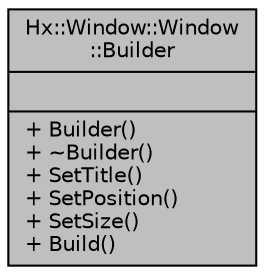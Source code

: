 digraph "Hx::Window::Window::Builder"
{
  edge [fontname="Helvetica",fontsize="10",labelfontname="Helvetica",labelfontsize="10"];
  node [fontname="Helvetica",fontsize="10",shape=record];
  Node1 [label="{Hx::Window::Window\l::Builder\n||+ Builder()\l+ ~Builder()\l+ SetTitle()\l+ SetPosition()\l+ SetSize()\l+ Build()\l}",height=0.2,width=0.4,color="black", fillcolor="grey75", style="filled", fontcolor="black"];
}
